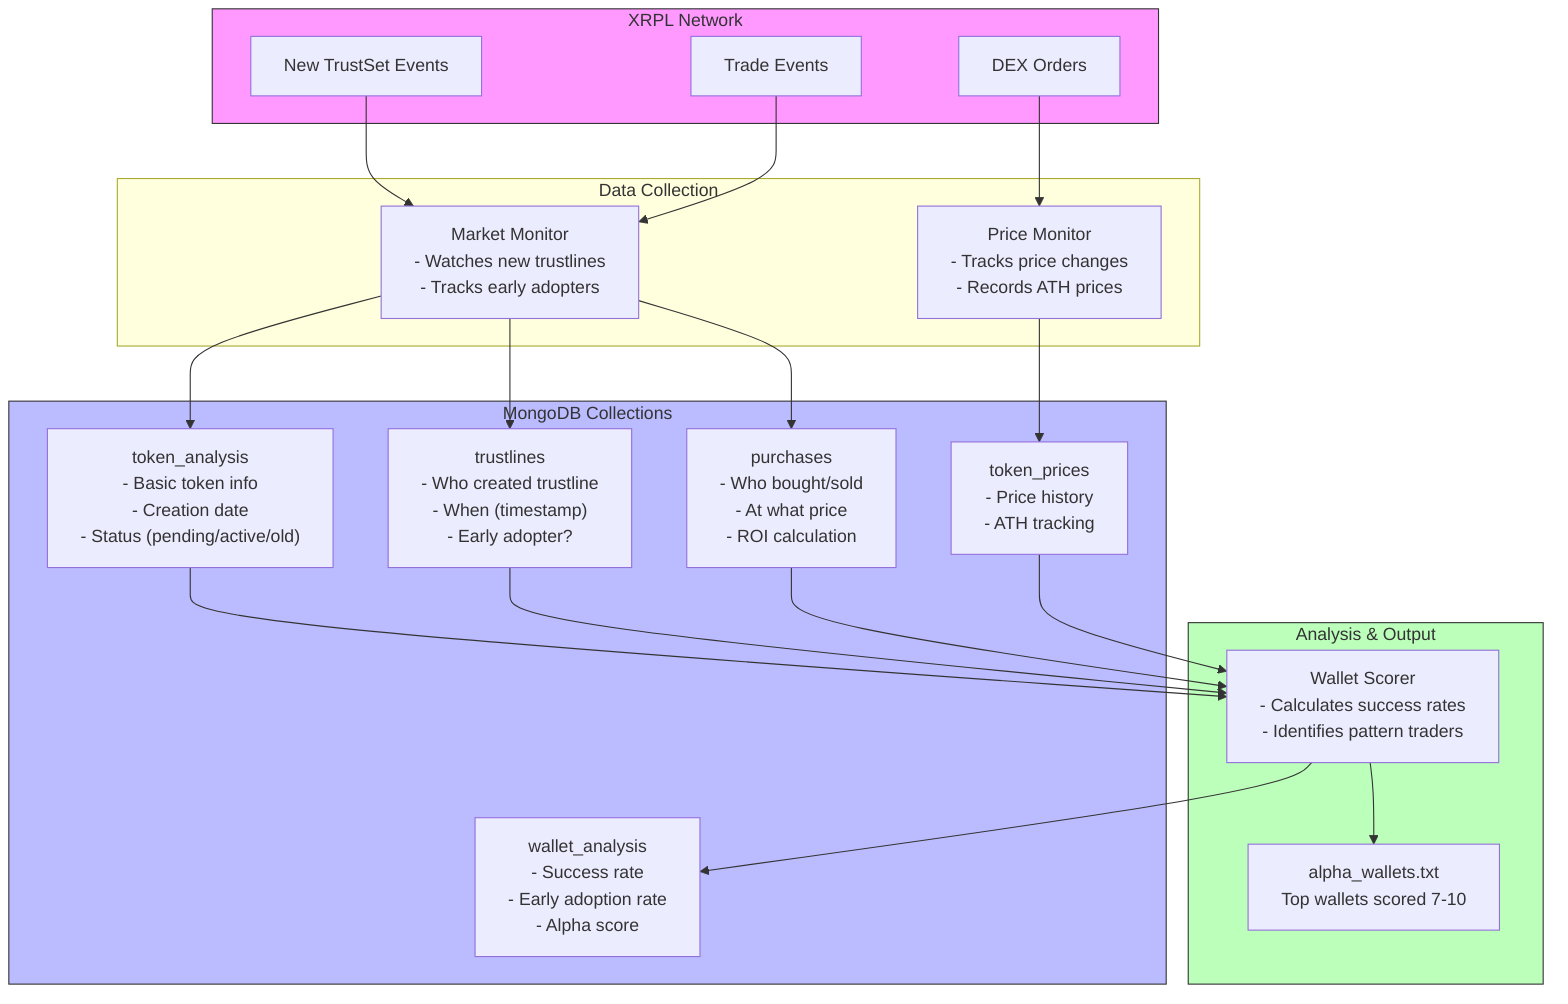 flowchart TD
    subgraph XRPL["XRPL Network"]
        TrustSet["New TrustSet Events"]
        Trades["Trade Events"]
        Orders["DEX Orders"]
    end

    subgraph DataCollection["Data Collection"]
        MarketMonitor["Market Monitor\n- Watches new trustlines\n- Tracks early adopters"]
        PriceMonitor["Price Monitor\n- Tracks price changes\n- Records ATH prices"]
    end

    subgraph Database["MongoDB Collections"]
        token_analysis["token_analysis\n- Basic token info\n- Creation date\n- Status (pending/active/old)"]
        trustlines["trustlines\n- Who created trustline\n- When (timestamp)\n- Early adopter?"]
        purchases["purchases\n- Who bought/sold\n- At what price\n- ROI calculation"]
        prices["token_prices\n- Price history\n- ATH tracking"]
        wallets["wallet_analysis\n- Success rate\n- Early adoption rate\n- Alpha score"]
    end

    subgraph Analysis["Analysis & Output"]
        WalletScorer["Wallet Scorer\n- Calculates success rates\n- Identifies pattern traders"]
        AlphaWallets["alpha_wallets.txt\nTop wallets scored 7-10"]
    end

    TrustSet --> MarketMonitor
    Trades --> MarketMonitor
    Orders --> PriceMonitor
    
    MarketMonitor --> token_analysis
    MarketMonitor --> trustlines
    MarketMonitor --> purchases
    
    PriceMonitor --> prices
    
    token_analysis --> WalletScorer
    trustlines --> WalletScorer
    purchases --> WalletScorer
    prices --> WalletScorer
    
    WalletScorer --> wallets
    WalletScorer --> AlphaWallets

    style XRPL fill:#f9f,stroke:#333
    style Database fill:#bbf,stroke:#333
    style Analysis fill:#bfb,stroke:#333